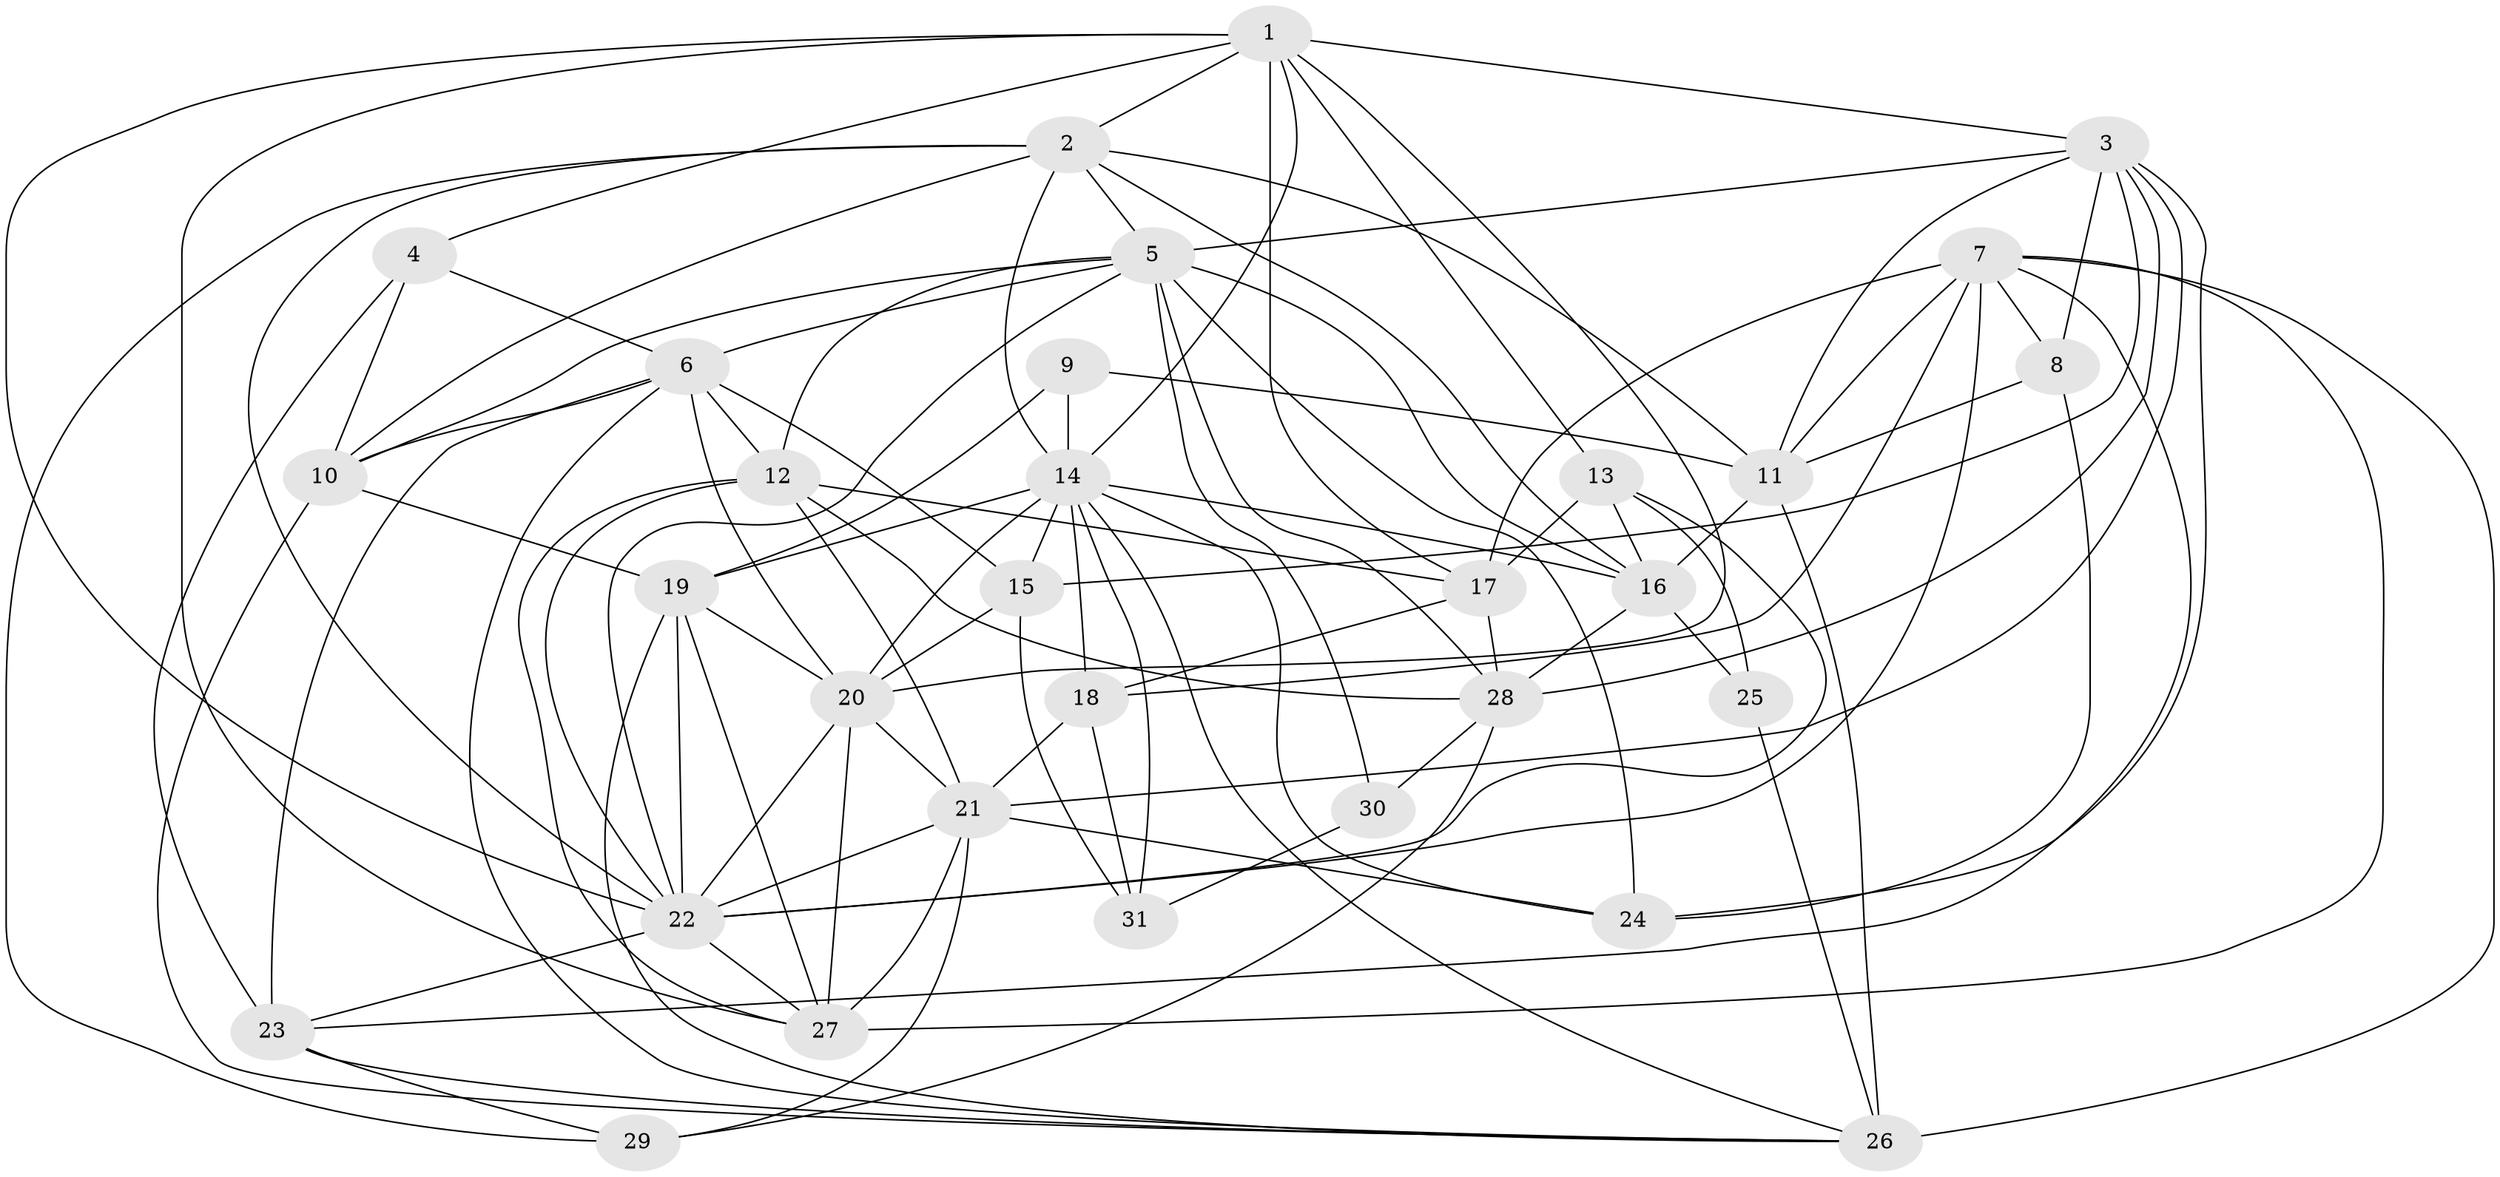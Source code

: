 // original degree distribution, {4: 1.0}
// Generated by graph-tools (version 1.1) at 2025/54/03/04/25 22:54:07]
// undirected, 31 vertices, 101 edges
graph export_dot {
  node [color=gray90,style=filled];
  1;
  2;
  3;
  4;
  5;
  6;
  7;
  8;
  9;
  10;
  11;
  12;
  13;
  14;
  15;
  16;
  17;
  18;
  19;
  20;
  21;
  22;
  23;
  24;
  25;
  26;
  27;
  28;
  29;
  30;
  31;
  1 -- 2 [weight=2.0];
  1 -- 3 [weight=1.0];
  1 -- 4 [weight=1.0];
  1 -- 13 [weight=1.0];
  1 -- 14 [weight=2.0];
  1 -- 17 [weight=2.0];
  1 -- 20 [weight=1.0];
  1 -- 22 [weight=1.0];
  1 -- 27 [weight=1.0];
  2 -- 5 [weight=1.0];
  2 -- 10 [weight=2.0];
  2 -- 11 [weight=1.0];
  2 -- 14 [weight=1.0];
  2 -- 16 [weight=1.0];
  2 -- 22 [weight=1.0];
  2 -- 29 [weight=1.0];
  3 -- 5 [weight=1.0];
  3 -- 8 [weight=1.0];
  3 -- 11 [weight=2.0];
  3 -- 15 [weight=2.0];
  3 -- 21 [weight=1.0];
  3 -- 24 [weight=1.0];
  3 -- 28 [weight=1.0];
  4 -- 6 [weight=1.0];
  4 -- 10 [weight=1.0];
  4 -- 23 [weight=1.0];
  5 -- 6 [weight=1.0];
  5 -- 10 [weight=1.0];
  5 -- 12 [weight=1.0];
  5 -- 16 [weight=1.0];
  5 -- 22 [weight=1.0];
  5 -- 24 [weight=2.0];
  5 -- 28 [weight=1.0];
  5 -- 30 [weight=2.0];
  6 -- 10 [weight=1.0];
  6 -- 12 [weight=2.0];
  6 -- 15 [weight=1.0];
  6 -- 20 [weight=1.0];
  6 -- 23 [weight=2.0];
  6 -- 26 [weight=1.0];
  7 -- 8 [weight=2.0];
  7 -- 11 [weight=1.0];
  7 -- 17 [weight=1.0];
  7 -- 18 [weight=3.0];
  7 -- 22 [weight=1.0];
  7 -- 23 [weight=2.0];
  7 -- 26 [weight=1.0];
  7 -- 27 [weight=1.0];
  8 -- 11 [weight=2.0];
  8 -- 24 [weight=1.0];
  9 -- 11 [weight=2.0];
  9 -- 14 [weight=1.0];
  9 -- 19 [weight=1.0];
  10 -- 19 [weight=2.0];
  10 -- 26 [weight=1.0];
  11 -- 16 [weight=1.0];
  11 -- 26 [weight=1.0];
  12 -- 17 [weight=1.0];
  12 -- 21 [weight=1.0];
  12 -- 22 [weight=1.0];
  12 -- 27 [weight=1.0];
  12 -- 28 [weight=1.0];
  13 -- 16 [weight=2.0];
  13 -- 17 [weight=1.0];
  13 -- 22 [weight=1.0];
  13 -- 25 [weight=1.0];
  14 -- 15 [weight=1.0];
  14 -- 16 [weight=1.0];
  14 -- 18 [weight=1.0];
  14 -- 19 [weight=1.0];
  14 -- 20 [weight=1.0];
  14 -- 24 [weight=1.0];
  14 -- 26 [weight=1.0];
  14 -- 31 [weight=1.0];
  15 -- 20 [weight=1.0];
  15 -- 31 [weight=1.0];
  16 -- 25 [weight=4.0];
  16 -- 28 [weight=2.0];
  17 -- 18 [weight=2.0];
  17 -- 28 [weight=1.0];
  18 -- 21 [weight=1.0];
  18 -- 31 [weight=1.0];
  19 -- 20 [weight=1.0];
  19 -- 22 [weight=1.0];
  19 -- 26 [weight=1.0];
  19 -- 27 [weight=1.0];
  20 -- 21 [weight=1.0];
  20 -- 22 [weight=1.0];
  20 -- 27 [weight=1.0];
  21 -- 22 [weight=2.0];
  21 -- 24 [weight=1.0];
  21 -- 27 [weight=2.0];
  21 -- 29 [weight=1.0];
  22 -- 23 [weight=1.0];
  22 -- 27 [weight=1.0];
  23 -- 26 [weight=1.0];
  23 -- 29 [weight=1.0];
  25 -- 26 [weight=3.0];
  28 -- 29 [weight=1.0];
  28 -- 30 [weight=1.0];
  30 -- 31 [weight=1.0];
}
